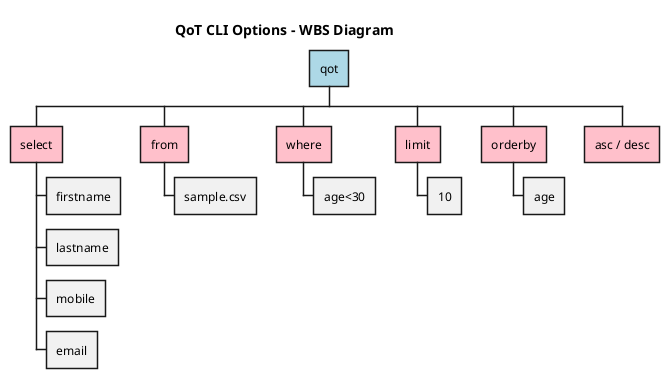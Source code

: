 @startwbs

title QoT CLI Options - WBS Diagram

*[#LightBlue] qot
**[#Pink] select
*** firstname
*** lastname
*** mobile
*** email
**[#Pink] from
*** sample.csv
**[#Pink] where
*** age<30
**[#Pink] limit
*** 10
**[#Pink] orderby
*** age
**[#Pink] asc / desc

@endwbs


